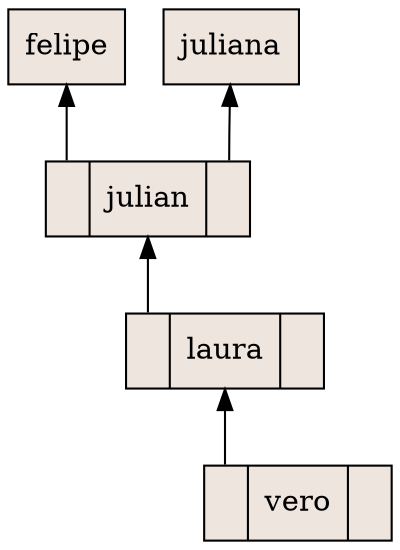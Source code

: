 digraph grafica{
rankdir=BT;
node [shape = record, style=filled, fillcolor=seashell2];
nodo1 [ label ="<C0>|vero|<C1>"];
nodo4 [ label ="<C0>|laura|<C1>"];
nodo5 [ label ="<C0>|julian|<C1>"];
nodo7 [ label ="felipe"];
nodo5:C0->nodo7
nodo6 [ label ="juliana"];
nodo5:C1->nodo6
nodo4:C0->nodo5
nodo1:C0->nodo4
}
